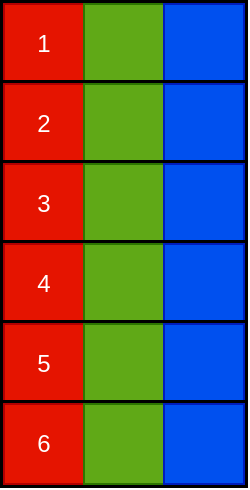 <mxfile version="21.2.1" type="device" pages="3">
  <diagram name="pixels" id="x06BZ69AnIO537M7gJAx">
    <mxGraphModel dx="780" dy="496" grid="1" gridSize="10" guides="1" tooltips="1" connect="1" arrows="1" fold="1" page="1" pageScale="1" pageWidth="827" pageHeight="1169" math="0" shadow="0">
      <root>
        <mxCell id="fnO5ElZvCGnvlZlt09fh-0" />
        <mxCell id="fnO5ElZvCGnvlZlt09fh-1" parent="fnO5ElZvCGnvlZlt09fh-0" />
        <mxCell id="fnO5ElZvCGnvlZlt09fh-2" value="" style="rounded=0;whiteSpace=wrap;html=1;strokeWidth=4;perimeterSpacing=0;" parent="fnO5ElZvCGnvlZlt09fh-1" vertex="1">
          <mxGeometry x="240" y="240" width="120" height="40" as="geometry" />
        </mxCell>
        <mxCell id="fnO5ElZvCGnvlZlt09fh-3" value="1" style="rounded=0;whiteSpace=wrap;html=1;fillColor=#e51400;fontColor=#ffffff;strokeColor=#B20000;" parent="fnO5ElZvCGnvlZlt09fh-1" vertex="1">
          <mxGeometry x="240" y="240" width="40" height="40" as="geometry" />
        </mxCell>
        <mxCell id="fnO5ElZvCGnvlZlt09fh-5" value="" style="rounded=0;whiteSpace=wrap;html=1;fillColor=#60a917;fontColor=#ffffff;strokeColor=#2D7600;" parent="fnO5ElZvCGnvlZlt09fh-1" vertex="1">
          <mxGeometry x="280" y="240" width="40" height="40" as="geometry" />
        </mxCell>
        <mxCell id="fnO5ElZvCGnvlZlt09fh-7" value="" style="rounded=0;whiteSpace=wrap;html=1;fillColor=#0050ef;fontColor=#ffffff;strokeColor=#001DBC;" parent="fnO5ElZvCGnvlZlt09fh-1" vertex="1">
          <mxGeometry x="320" y="240" width="40" height="40" as="geometry" />
        </mxCell>
        <mxCell id="fnO5ElZvCGnvlZlt09fh-9" value="" style="rounded=0;whiteSpace=wrap;html=1;strokeWidth=4;perimeterSpacing=0;" parent="fnO5ElZvCGnvlZlt09fh-1" vertex="1">
          <mxGeometry x="240" y="280" width="120" height="40" as="geometry" />
        </mxCell>
        <mxCell id="fnO5ElZvCGnvlZlt09fh-10" value="2" style="rounded=0;whiteSpace=wrap;html=1;fillColor=#e51400;fontColor=#ffffff;strokeColor=#B20000;" parent="fnO5ElZvCGnvlZlt09fh-1" vertex="1">
          <mxGeometry x="240" y="280" width="40" height="40" as="geometry" />
        </mxCell>
        <mxCell id="fnO5ElZvCGnvlZlt09fh-12" value="" style="rounded=0;whiteSpace=wrap;html=1;fillColor=#60a917;fontColor=#ffffff;strokeColor=#2D7600;" parent="fnO5ElZvCGnvlZlt09fh-1" vertex="1">
          <mxGeometry x="280" y="280" width="40" height="40" as="geometry" />
        </mxCell>
        <mxCell id="fnO5ElZvCGnvlZlt09fh-14" value="" style="rounded=0;whiteSpace=wrap;html=1;fillColor=#0050ef;fontColor=#ffffff;strokeColor=#001DBC;" parent="fnO5ElZvCGnvlZlt09fh-1" vertex="1">
          <mxGeometry x="320" y="280" width="40" height="40" as="geometry" />
        </mxCell>
        <mxCell id="fnO5ElZvCGnvlZlt09fh-16" value="" style="rounded=0;whiteSpace=wrap;html=1;strokeWidth=4;perimeterSpacing=0;" parent="fnO5ElZvCGnvlZlt09fh-1" vertex="1">
          <mxGeometry x="240" y="320" width="120" height="40" as="geometry" />
        </mxCell>
        <mxCell id="fnO5ElZvCGnvlZlt09fh-17" value="3" style="rounded=0;whiteSpace=wrap;html=1;fillColor=#e51400;fontColor=#ffffff;strokeColor=#B20000;" parent="fnO5ElZvCGnvlZlt09fh-1" vertex="1">
          <mxGeometry x="240" y="320" width="40" height="40" as="geometry" />
        </mxCell>
        <mxCell id="fnO5ElZvCGnvlZlt09fh-19" value="" style="rounded=0;whiteSpace=wrap;html=1;fillColor=#60a917;fontColor=#ffffff;strokeColor=#2D7600;" parent="fnO5ElZvCGnvlZlt09fh-1" vertex="1">
          <mxGeometry x="280" y="320" width="40" height="40" as="geometry" />
        </mxCell>
        <mxCell id="fnO5ElZvCGnvlZlt09fh-21" value="" style="rounded=0;whiteSpace=wrap;html=1;fillColor=#0050ef;fontColor=#ffffff;strokeColor=#001DBC;" parent="fnO5ElZvCGnvlZlt09fh-1" vertex="1">
          <mxGeometry x="320" y="320" width="40" height="40" as="geometry" />
        </mxCell>
        <mxCell id="fnO5ElZvCGnvlZlt09fh-23" value="" style="rounded=0;whiteSpace=wrap;html=1;strokeWidth=4;perimeterSpacing=0;" parent="fnO5ElZvCGnvlZlt09fh-1" vertex="1">
          <mxGeometry x="240" y="360" width="120" height="40" as="geometry" />
        </mxCell>
        <mxCell id="fnO5ElZvCGnvlZlt09fh-24" value="4" style="rounded=0;whiteSpace=wrap;html=1;fillColor=#e51400;fontColor=#ffffff;strokeColor=#B20000;" parent="fnO5ElZvCGnvlZlt09fh-1" vertex="1">
          <mxGeometry x="240" y="360" width="40" height="40" as="geometry" />
        </mxCell>
        <mxCell id="fnO5ElZvCGnvlZlt09fh-26" value="" style="rounded=0;whiteSpace=wrap;html=1;fillColor=#60a917;fontColor=#ffffff;strokeColor=#2D7600;" parent="fnO5ElZvCGnvlZlt09fh-1" vertex="1">
          <mxGeometry x="280" y="360" width="40" height="40" as="geometry" />
        </mxCell>
        <mxCell id="fnO5ElZvCGnvlZlt09fh-28" value="" style="rounded=0;whiteSpace=wrap;html=1;fillColor=#0050ef;fontColor=#ffffff;strokeColor=#001DBC;" parent="fnO5ElZvCGnvlZlt09fh-1" vertex="1">
          <mxGeometry x="320" y="360" width="40" height="40" as="geometry" />
        </mxCell>
        <mxCell id="fnO5ElZvCGnvlZlt09fh-30" value="" style="rounded=0;whiteSpace=wrap;html=1;strokeWidth=4;perimeterSpacing=0;" parent="fnO5ElZvCGnvlZlt09fh-1" vertex="1">
          <mxGeometry x="240" y="400" width="120" height="40" as="geometry" />
        </mxCell>
        <mxCell id="fnO5ElZvCGnvlZlt09fh-31" value="5" style="rounded=0;whiteSpace=wrap;html=1;fillColor=#e51400;fontColor=#ffffff;strokeColor=#B20000;" parent="fnO5ElZvCGnvlZlt09fh-1" vertex="1">
          <mxGeometry x="240" y="400" width="40" height="40" as="geometry" />
        </mxCell>
        <mxCell id="fnO5ElZvCGnvlZlt09fh-33" value="" style="rounded=0;whiteSpace=wrap;html=1;fillColor=#60a917;fontColor=#ffffff;strokeColor=#2D7600;" parent="fnO5ElZvCGnvlZlt09fh-1" vertex="1">
          <mxGeometry x="280" y="400" width="40" height="40" as="geometry" />
        </mxCell>
        <mxCell id="fnO5ElZvCGnvlZlt09fh-35" value="" style="rounded=0;whiteSpace=wrap;html=1;fillColor=#0050ef;fontColor=#ffffff;strokeColor=#001DBC;" parent="fnO5ElZvCGnvlZlt09fh-1" vertex="1">
          <mxGeometry x="320" y="400" width="40" height="40" as="geometry" />
        </mxCell>
        <mxCell id="sBM95dpn9P4X4wt-7vl6-0" value="" style="rounded=0;whiteSpace=wrap;html=1;strokeWidth=4;perimeterSpacing=0;" parent="fnO5ElZvCGnvlZlt09fh-1" vertex="1">
          <mxGeometry x="240" y="440" width="120" height="40" as="geometry" />
        </mxCell>
        <mxCell id="sBM95dpn9P4X4wt-7vl6-1" value="6" style="rounded=0;whiteSpace=wrap;html=1;fillColor=#e51400;fontColor=#ffffff;strokeColor=#B20000;" parent="fnO5ElZvCGnvlZlt09fh-1" vertex="1">
          <mxGeometry x="240" y="440" width="40" height="40" as="geometry" />
        </mxCell>
        <mxCell id="sBM95dpn9P4X4wt-7vl6-3" value="" style="rounded=0;whiteSpace=wrap;html=1;fillColor=#60a917;fontColor=#ffffff;strokeColor=#2D7600;" parent="fnO5ElZvCGnvlZlt09fh-1" vertex="1">
          <mxGeometry x="280" y="440" width="40" height="40" as="geometry" />
        </mxCell>
        <mxCell id="sBM95dpn9P4X4wt-7vl6-5" value="" style="rounded=0;whiteSpace=wrap;html=1;fillColor=#0050ef;fontColor=#ffffff;strokeColor=#001DBC;" parent="fnO5ElZvCGnvlZlt09fh-1" vertex="1">
          <mxGeometry x="320" y="440" width="40" height="40" as="geometry" />
        </mxCell>
      </root>
    </mxGraphModel>
  </diagram>
  <diagram name="offset" id="e_KbqvrRuU0hyUjIvGe4">
    <mxGraphModel dx="538" dy="342" grid="1" gridSize="10" guides="1" tooltips="1" connect="1" arrows="1" fold="1" page="1" pageScale="1" pageWidth="827" pageHeight="1169" math="0" shadow="0">
      <root>
        <mxCell id="0" />
        <mxCell id="1" parent="0" />
        <mxCell id="iA2zVwpiQb8LA--zocp--25" value="" style="rounded=0;whiteSpace=wrap;html=1;strokeWidth=4;perimeterSpacing=0;" vertex="1" parent="1">
          <mxGeometry x="250" y="250" width="120" height="40" as="geometry" />
        </mxCell>
        <mxCell id="iA2zVwpiQb8LA--zocp--26" value="1" style="rounded=0;whiteSpace=wrap;html=1;fillColor=#e51400;fontColor=#ffffff;strokeColor=#B20000;" vertex="1" parent="1">
          <mxGeometry x="250" y="250" width="40" height="40" as="geometry" />
        </mxCell>
        <mxCell id="iA2zVwpiQb8LA--zocp--27" value="" style="rounded=0;whiteSpace=wrap;html=1;fillColor=#60a917;fontColor=#ffffff;strokeColor=#2D7600;" vertex="1" parent="1">
          <mxGeometry x="290" y="250" width="40" height="40" as="geometry" />
        </mxCell>
        <mxCell id="iA2zVwpiQb8LA--zocp--28" value="" style="rounded=0;whiteSpace=wrap;html=1;fillColor=#0050ef;fontColor=#ffffff;strokeColor=#001DBC;" vertex="1" parent="1">
          <mxGeometry x="330" y="250" width="40" height="40" as="geometry" />
        </mxCell>
        <mxCell id="iA2zVwpiQb8LA--zocp--29" value="" style="rounded=0;whiteSpace=wrap;html=1;strokeWidth=4;perimeterSpacing=0;" vertex="1" parent="1">
          <mxGeometry x="250" y="290" width="120" height="40" as="geometry" />
        </mxCell>
        <mxCell id="iA2zVwpiQb8LA--zocp--30" value="2" style="rounded=0;whiteSpace=wrap;html=1;fillColor=#e51400;fontColor=#ffffff;strokeColor=#B20000;" vertex="1" parent="1">
          <mxGeometry x="250" y="290" width="40" height="40" as="geometry" />
        </mxCell>
        <mxCell id="iA2zVwpiQb8LA--zocp--31" value="" style="rounded=0;whiteSpace=wrap;html=1;fillColor=#60a917;fontColor=#ffffff;strokeColor=#2D7600;" vertex="1" parent="1">
          <mxGeometry x="290" y="290" width="40" height="40" as="geometry" />
        </mxCell>
        <mxCell id="iA2zVwpiQb8LA--zocp--32" value="" style="rounded=0;whiteSpace=wrap;html=1;fillColor=#0050ef;fontColor=#ffffff;strokeColor=#001DBC;" vertex="1" parent="1">
          <mxGeometry x="330" y="290" width="40" height="40" as="geometry" />
        </mxCell>
        <mxCell id="iA2zVwpiQb8LA--zocp--33" value="" style="rounded=0;whiteSpace=wrap;html=1;strokeWidth=4;perimeterSpacing=0;" vertex="1" parent="1">
          <mxGeometry x="250" y="330" width="120" height="40" as="geometry" />
        </mxCell>
        <mxCell id="iA2zVwpiQb8LA--zocp--34" value="3" style="rounded=0;whiteSpace=wrap;html=1;fillColor=#e51400;fontColor=#ffffff;strokeColor=#B20000;" vertex="1" parent="1">
          <mxGeometry x="250" y="330" width="40" height="40" as="geometry" />
        </mxCell>
        <mxCell id="iA2zVwpiQb8LA--zocp--35" value="" style="rounded=0;whiteSpace=wrap;html=1;fillColor=#60a917;fontColor=#ffffff;strokeColor=#2D7600;" vertex="1" parent="1">
          <mxGeometry x="290" y="330" width="40" height="40" as="geometry" />
        </mxCell>
        <mxCell id="iA2zVwpiQb8LA--zocp--36" value="" style="rounded=0;whiteSpace=wrap;html=1;fillColor=#0050ef;fontColor=#ffffff;strokeColor=#001DBC;" vertex="1" parent="1">
          <mxGeometry x="330" y="330" width="40" height="40" as="geometry" />
        </mxCell>
        <mxCell id="iA2zVwpiQb8LA--zocp--37" value="" style="rounded=0;whiteSpace=wrap;html=1;strokeWidth=4;perimeterSpacing=0;" vertex="1" parent="1">
          <mxGeometry x="250" y="370" width="120" height="40" as="geometry" />
        </mxCell>
        <mxCell id="iA2zVwpiQb8LA--zocp--38" value="4" style="rounded=0;whiteSpace=wrap;html=1;fillColor=#e51400;fontColor=#ffffff;strokeColor=#B20000;" vertex="1" parent="1">
          <mxGeometry x="250" y="370" width="40" height="40" as="geometry" />
        </mxCell>
        <mxCell id="iA2zVwpiQb8LA--zocp--39" value="" style="rounded=0;whiteSpace=wrap;html=1;fillColor=#60a917;fontColor=#ffffff;strokeColor=#2D7600;" vertex="1" parent="1">
          <mxGeometry x="290" y="370" width="40" height="40" as="geometry" />
        </mxCell>
        <mxCell id="iA2zVwpiQb8LA--zocp--40" value="" style="rounded=0;whiteSpace=wrap;html=1;fillColor=#0050ef;fontColor=#ffffff;strokeColor=#001DBC;" vertex="1" parent="1">
          <mxGeometry x="330" y="370" width="40" height="40" as="geometry" />
        </mxCell>
        <mxCell id="iA2zVwpiQb8LA--zocp--41" value="" style="rounded=0;whiteSpace=wrap;html=1;strokeWidth=4;perimeterSpacing=0;" vertex="1" parent="1">
          <mxGeometry x="250" y="410" width="120" height="40" as="geometry" />
        </mxCell>
        <mxCell id="iA2zVwpiQb8LA--zocp--42" value="5" style="rounded=0;whiteSpace=wrap;html=1;fillColor=#e51400;fontColor=#ffffff;strokeColor=#B20000;" vertex="1" parent="1">
          <mxGeometry x="250" y="410" width="40" height="40" as="geometry" />
        </mxCell>
        <mxCell id="iA2zVwpiQb8LA--zocp--43" value="" style="rounded=0;whiteSpace=wrap;html=1;fillColor=#60a917;fontColor=#ffffff;strokeColor=#2D7600;" vertex="1" parent="1">
          <mxGeometry x="290" y="410" width="40" height="40" as="geometry" />
        </mxCell>
        <mxCell id="iA2zVwpiQb8LA--zocp--44" value="" style="rounded=0;whiteSpace=wrap;html=1;fillColor=#0050ef;fontColor=#ffffff;strokeColor=#001DBC;" vertex="1" parent="1">
          <mxGeometry x="330" y="410" width="40" height="40" as="geometry" />
        </mxCell>
        <mxCell id="iA2zVwpiQb8LA--zocp--45" value="" style="rounded=0;whiteSpace=wrap;html=1;strokeWidth=4;perimeterSpacing=0;" vertex="1" parent="1">
          <mxGeometry x="250" y="450" width="120" height="40" as="geometry" />
        </mxCell>
        <mxCell id="iA2zVwpiQb8LA--zocp--46" value="6" style="rounded=0;whiteSpace=wrap;html=1;fillColor=#e51400;fontColor=#ffffff;strokeColor=#B20000;" vertex="1" parent="1">
          <mxGeometry x="250" y="450" width="40" height="40" as="geometry" />
        </mxCell>
        <mxCell id="iA2zVwpiQb8LA--zocp--47" value="" style="rounded=0;whiteSpace=wrap;html=1;fillColor=#60a917;fontColor=#ffffff;strokeColor=#2D7600;" vertex="1" parent="1">
          <mxGeometry x="290" y="450" width="40" height="40" as="geometry" />
        </mxCell>
        <mxCell id="iA2zVwpiQb8LA--zocp--48" value="" style="rounded=0;whiteSpace=wrap;html=1;fillColor=#0050ef;fontColor=#ffffff;strokeColor=#001DBC;" vertex="1" parent="1">
          <mxGeometry x="330" y="450" width="40" height="40" as="geometry" />
        </mxCell>
      </root>
    </mxGraphModel>
  </diagram>
  <diagram name="encode" id="_avsyeta7MO8s-Wis8p9">
    <mxGraphModel dx="538" dy="342" grid="1" gridSize="10" guides="1" tooltips="1" connect="1" arrows="1" fold="1" page="1" pageScale="1" pageWidth="827" pageHeight="1169" math="0" shadow="0">
      <root>
        <mxCell id="BBIbHL7WTQ6qacQHwo1D-0" />
        <mxCell id="BBIbHL7WTQ6qacQHwo1D-1" parent="BBIbHL7WTQ6qacQHwo1D-0" />
        <mxCell id="BBIbHL7WTQ6qacQHwo1D-2" value="" style="rounded=0;whiteSpace=wrap;html=1;strokeWidth=4;perimeterSpacing=0;" vertex="1" parent="BBIbHL7WTQ6qacQHwo1D-1">
          <mxGeometry x="240" y="160" width="240" height="40" as="geometry" />
        </mxCell>
        <mxCell id="BBIbHL7WTQ6qacQHwo1D-3" value="1" style="rounded=0;whiteSpace=wrap;html=1;fillColor=#e51400;fontColor=#ffffff;strokeColor=#B20000;" vertex="1" parent="BBIbHL7WTQ6qacQHwo1D-1">
          <mxGeometry x="240" y="160" width="40" height="40" as="geometry" />
        </mxCell>
        <mxCell id="BBIbHL7WTQ6qacQHwo1D-4" value="" style="rounded=0;whiteSpace=wrap;html=1;fillColor=#e51400;fontColor=#ffffff;strokeColor=#B20000;" vertex="1" parent="BBIbHL7WTQ6qacQHwo1D-1">
          <mxGeometry x="280" y="160" width="40" height="40" as="geometry" />
        </mxCell>
        <mxCell id="BBIbHL7WTQ6qacQHwo1D-5" value="" style="rounded=0;whiteSpace=wrap;html=1;fillColor=#60a917;fontColor=#ffffff;strokeColor=#2D7600;" vertex="1" parent="BBIbHL7WTQ6qacQHwo1D-1">
          <mxGeometry x="320" y="160" width="40" height="40" as="geometry" />
        </mxCell>
        <mxCell id="BBIbHL7WTQ6qacQHwo1D-6" value="" style="rounded=0;whiteSpace=wrap;html=1;fillColor=#60a917;fontColor=#ffffff;strokeColor=#2D7600;" vertex="1" parent="BBIbHL7WTQ6qacQHwo1D-1">
          <mxGeometry x="360" y="160" width="40" height="40" as="geometry" />
        </mxCell>
        <mxCell id="BBIbHL7WTQ6qacQHwo1D-7" value="" style="rounded=0;whiteSpace=wrap;html=1;fillColor=#0050ef;fontColor=#ffffff;strokeColor=#001DBC;" vertex="1" parent="BBIbHL7WTQ6qacQHwo1D-1">
          <mxGeometry x="400" y="160" width="40" height="40" as="geometry" />
        </mxCell>
        <mxCell id="BBIbHL7WTQ6qacQHwo1D-8" value="" style="rounded=0;whiteSpace=wrap;html=1;fillColor=#0050ef;fontColor=#ffffff;strokeColor=#001DBC;" vertex="1" parent="BBIbHL7WTQ6qacQHwo1D-1">
          <mxGeometry x="440" y="160" width="40" height="40" as="geometry" />
        </mxCell>
        <mxCell id="NSiir3A2GUsZpsJYYGo2-1" value="" style="rounded=0;whiteSpace=wrap;html=1;strokeWidth=4;perimeterSpacing=0;" vertex="1" parent="BBIbHL7WTQ6qacQHwo1D-1">
          <mxGeometry x="240" y="200" width="240" height="40" as="geometry" />
        </mxCell>
        <mxCell id="NSiir3A2GUsZpsJYYGo2-2" value="" style="rounded=0;whiteSpace=wrap;html=1;fillColor=#e51400;fontColor=#ffffff;strokeColor=#B20000;" vertex="1" parent="BBIbHL7WTQ6qacQHwo1D-1">
          <mxGeometry x="240" y="200" width="40" height="40" as="geometry" />
        </mxCell>
        <mxCell id="NSiir3A2GUsZpsJYYGo2-3" value="" style="rounded=0;whiteSpace=wrap;html=1;fillColor=#e51400;fontColor=#ffffff;strokeColor=#B20000;" vertex="1" parent="BBIbHL7WTQ6qacQHwo1D-1">
          <mxGeometry x="280" y="200" width="40" height="40" as="geometry" />
        </mxCell>
        <mxCell id="NSiir3A2GUsZpsJYYGo2-4" value="" style="rounded=0;whiteSpace=wrap;html=1;fillColor=#60a917;fontColor=#ffffff;strokeColor=#2D7600;" vertex="1" parent="BBIbHL7WTQ6qacQHwo1D-1">
          <mxGeometry x="320" y="200" width="40" height="40" as="geometry" />
        </mxCell>
        <mxCell id="NSiir3A2GUsZpsJYYGo2-5" value="" style="rounded=0;whiteSpace=wrap;html=1;fillColor=#60a917;fontColor=#ffffff;strokeColor=#2D7600;" vertex="1" parent="BBIbHL7WTQ6qacQHwo1D-1">
          <mxGeometry x="360" y="200" width="40" height="40" as="geometry" />
        </mxCell>
        <mxCell id="NSiir3A2GUsZpsJYYGo2-6" value="" style="rounded=0;whiteSpace=wrap;html=1;fillColor=#0050ef;fontColor=#ffffff;strokeColor=#001DBC;" vertex="1" parent="BBIbHL7WTQ6qacQHwo1D-1">
          <mxGeometry x="400" y="200" width="40" height="40" as="geometry" />
        </mxCell>
        <mxCell id="NSiir3A2GUsZpsJYYGo2-7" value="" style="rounded=0;whiteSpace=wrap;html=1;fillColor=#0050ef;fontColor=#ffffff;strokeColor=#001DBC;" vertex="1" parent="BBIbHL7WTQ6qacQHwo1D-1">
          <mxGeometry x="440" y="200" width="40" height="40" as="geometry" />
        </mxCell>
        <mxCell id="BBIbHL7WTQ6qacQHwo1D-16" value="" style="rounded=0;whiteSpace=wrap;html=1;strokeWidth=4;perimeterSpacing=0;" vertex="1" parent="BBIbHL7WTQ6qacQHwo1D-1">
          <mxGeometry x="240" y="240" width="240" height="40" as="geometry" />
        </mxCell>
        <mxCell id="BBIbHL7WTQ6qacQHwo1D-20" value="" style="rounded=0;whiteSpace=wrap;html=1;fillColor=#60a917;fontColor=#ffffff;strokeColor=#2D7600;fillStyle=auto;" vertex="1" parent="BBIbHL7WTQ6qacQHwo1D-1">
          <mxGeometry x="360" y="240" width="40" height="40" as="geometry" />
        </mxCell>
        <mxCell id="BBIbHL7WTQ6qacQHwo1D-24" value="" style="rounded=0;whiteSpace=wrap;html=1;fillColor=#e51400;fontColor=#ffffff;strokeColor=#B20000;" vertex="1" parent="BBIbHL7WTQ6qacQHwo1D-1">
          <mxGeometry x="240" y="240" width="40" height="40" as="geometry" />
        </mxCell>
        <mxCell id="BBIbHL7WTQ6qacQHwo1D-25" value="" style="rounded=0;whiteSpace=wrap;html=1;fillColor=#e51400;fontColor=#ffffff;strokeColor=#B20000;" vertex="1" parent="BBIbHL7WTQ6qacQHwo1D-1">
          <mxGeometry x="280" y="240" width="40" height="40" as="geometry" />
        </mxCell>
        <mxCell id="BBIbHL7WTQ6qacQHwo1D-14" value="2" style="rounded=0;whiteSpace=wrap;html=1;fillColor=#0050ef;fontColor=#000000;strokeColor=#001DBC;fillStyle=dashed;fontStyle=1;fontSize=16;" vertex="1" parent="BBIbHL7WTQ6qacQHwo1D-1">
          <mxGeometry x="400" y="240" width="40" height="40" as="geometry" />
        </mxCell>
        <mxCell id="BBIbHL7WTQ6qacQHwo1D-15" value="" style="rounded=0;whiteSpace=wrap;html=1;fillColor=#0050ef;fontColor=#ffffff;strokeColor=#001DBC;fillStyle=dots;" vertex="1" parent="BBIbHL7WTQ6qacQHwo1D-1">
          <mxGeometry x="440" y="240" width="40" height="40" as="geometry" />
        </mxCell>
        <mxCell id="BBIbHL7WTQ6qacQHwo1D-12" value="" style="rounded=0;whiteSpace=wrap;html=1;fillColor=#60a917;fontColor=#FFFFFF;strokeColor=#2D7600;fillStyle=auto;fontStyle=0;fontSize=12;" vertex="1" parent="BBIbHL7WTQ6qacQHwo1D-1">
          <mxGeometry x="320" y="240" width="40" height="40" as="geometry" />
        </mxCell>
        <mxCell id="NSiir3A2GUsZpsJYYGo2-8" value="" style="rounded=0;whiteSpace=wrap;html=1;strokeWidth=4;perimeterSpacing=0;" vertex="1" parent="BBIbHL7WTQ6qacQHwo1D-1">
          <mxGeometry x="240" y="280" width="240" height="40" as="geometry" />
        </mxCell>
        <mxCell id="NSiir3A2GUsZpsJYYGo2-9" value="" style="rounded=0;whiteSpace=wrap;html=1;fillColor=#e51400;fontColor=#ffffff;strokeColor=#B20000;fillStyle=dashed;" vertex="1" parent="BBIbHL7WTQ6qacQHwo1D-1">
          <mxGeometry x="240" y="280" width="40" height="40" as="geometry" />
        </mxCell>
        <mxCell id="NSiir3A2GUsZpsJYYGo2-10" value="" style="rounded=0;whiteSpace=wrap;html=1;fillColor=#e51400;fontColor=#ffffff;strokeColor=#B20000;fillStyle=dots;" vertex="1" parent="BBIbHL7WTQ6qacQHwo1D-1">
          <mxGeometry x="280" y="280" width="40" height="40" as="geometry" />
        </mxCell>
        <mxCell id="NSiir3A2GUsZpsJYYGo2-11" value="" style="rounded=0;whiteSpace=wrap;html=1;fillColor=#60a917;fontColor=#ffffff;strokeColor=#2D7600;fillStyle=dashed;" vertex="1" parent="BBIbHL7WTQ6qacQHwo1D-1">
          <mxGeometry x="320" y="280" width="40" height="40" as="geometry" />
        </mxCell>
        <mxCell id="NSiir3A2GUsZpsJYYGo2-12" value="" style="rounded=0;whiteSpace=wrap;html=1;fillColor=#60a917;fontColor=#ffffff;strokeColor=#2D7600;fillStyle=dots;" vertex="1" parent="BBIbHL7WTQ6qacQHwo1D-1">
          <mxGeometry x="360" y="280" width="40" height="40" as="geometry" />
        </mxCell>
        <mxCell id="NSiir3A2GUsZpsJYYGo2-13" value="" style="rounded=0;whiteSpace=wrap;html=1;fillColor=#0050ef;fontColor=#ffffff;strokeColor=#001DBC;fillStyle=dashed;" vertex="1" parent="BBIbHL7WTQ6qacQHwo1D-1">
          <mxGeometry x="400" y="280" width="40" height="40" as="geometry" />
        </mxCell>
        <mxCell id="NSiir3A2GUsZpsJYYGo2-14" value="" style="rounded=0;whiteSpace=wrap;html=1;fillColor=#0050ef;fontColor=#ffffff;strokeColor=#001DBC;fillStyle=dots;" vertex="1" parent="BBIbHL7WTQ6qacQHwo1D-1">
          <mxGeometry x="440" y="280" width="40" height="40" as="geometry" />
        </mxCell>
        <mxCell id="NSiir3A2GUsZpsJYYGo2-15" value="" style="rounded=0;whiteSpace=wrap;html=1;strokeWidth=4;perimeterSpacing=0;" vertex="1" parent="BBIbHL7WTQ6qacQHwo1D-1">
          <mxGeometry x="240" y="320" width="240" height="40" as="geometry" />
        </mxCell>
        <mxCell id="NSiir3A2GUsZpsJYYGo2-16" value="" style="rounded=0;whiteSpace=wrap;html=1;fillColor=#e51400;fontColor=#ffffff;strokeColor=#B20000;fillStyle=dashed;" vertex="1" parent="BBIbHL7WTQ6qacQHwo1D-1">
          <mxGeometry x="240" y="320" width="40" height="40" as="geometry" />
        </mxCell>
        <mxCell id="NSiir3A2GUsZpsJYYGo2-17" value="" style="rounded=0;whiteSpace=wrap;html=1;fillColor=#e51400;fontColor=#ffffff;strokeColor=#B20000;fillStyle=dots;" vertex="1" parent="BBIbHL7WTQ6qacQHwo1D-1">
          <mxGeometry x="280" y="320" width="40" height="40" as="geometry" />
        </mxCell>
        <mxCell id="NSiir3A2GUsZpsJYYGo2-18" value="" style="rounded=0;whiteSpace=wrap;html=1;fillColor=#60a917;fontColor=#ffffff;strokeColor=#2D7600;fillStyle=dashed;" vertex="1" parent="BBIbHL7WTQ6qacQHwo1D-1">
          <mxGeometry x="320" y="320" width="40" height="40" as="geometry" />
        </mxCell>
        <mxCell id="NSiir3A2GUsZpsJYYGo2-19" value="" style="rounded=0;whiteSpace=wrap;html=1;fillColor=#60a917;fontColor=#ffffff;strokeColor=#2D7600;fillStyle=dots;" vertex="1" parent="BBIbHL7WTQ6qacQHwo1D-1">
          <mxGeometry x="360" y="320" width="40" height="40" as="geometry" />
        </mxCell>
        <mxCell id="NSiir3A2GUsZpsJYYGo2-20" value="" style="rounded=0;whiteSpace=wrap;html=1;fillColor=#0050ef;fontColor=#ffffff;strokeColor=#001DBC;fillStyle=dashed;" vertex="1" parent="BBIbHL7WTQ6qacQHwo1D-1">
          <mxGeometry x="400" y="320" width="40" height="40" as="geometry" />
        </mxCell>
        <mxCell id="NSiir3A2GUsZpsJYYGo2-21" value="" style="rounded=0;whiteSpace=wrap;html=1;fillColor=#0050ef;fontColor=#ffffff;strokeColor=#001DBC;fillStyle=dots;" vertex="1" parent="BBIbHL7WTQ6qacQHwo1D-1">
          <mxGeometry x="440" y="320" width="40" height="40" as="geometry" />
        </mxCell>
        <mxCell id="NSiir3A2GUsZpsJYYGo2-22" value="" style="rounded=0;whiteSpace=wrap;html=1;strokeWidth=4;perimeterSpacing=0;" vertex="1" parent="BBIbHL7WTQ6qacQHwo1D-1">
          <mxGeometry x="240" y="360" width="240" height="40" as="geometry" />
        </mxCell>
        <mxCell id="NSiir3A2GUsZpsJYYGo2-23" value="" style="rounded=0;whiteSpace=wrap;html=1;fillColor=#e51400;fontColor=#ffffff;strokeColor=#B20000;fillStyle=dashed;" vertex="1" parent="BBIbHL7WTQ6qacQHwo1D-1">
          <mxGeometry x="240" y="360" width="40" height="40" as="geometry" />
        </mxCell>
        <mxCell id="NSiir3A2GUsZpsJYYGo2-24" value="" style="rounded=0;whiteSpace=wrap;html=1;fillColor=#e51400;fontColor=#ffffff;strokeColor=#B20000;fillStyle=dots;" vertex="1" parent="BBIbHL7WTQ6qacQHwo1D-1">
          <mxGeometry x="280" y="360" width="40" height="40" as="geometry" />
        </mxCell>
        <mxCell id="NSiir3A2GUsZpsJYYGo2-25" value="3" style="rounded=0;whiteSpace=wrap;html=1;fillColor=#60a917;fontColor=#ffffff;strokeColor=#2D7600;fillStyle=auto;" vertex="1" parent="BBIbHL7WTQ6qacQHwo1D-1">
          <mxGeometry x="320" y="360" width="40" height="40" as="geometry" />
        </mxCell>
        <mxCell id="NSiir3A2GUsZpsJYYGo2-26" value="" style="rounded=0;whiteSpace=wrap;html=1;fillColor=#60a917;fontColor=#ffffff;strokeColor=#2D7600;fillStyle=auto;" vertex="1" parent="BBIbHL7WTQ6qacQHwo1D-1">
          <mxGeometry x="360" y="360" width="40" height="40" as="geometry" />
        </mxCell>
        <mxCell id="NSiir3A2GUsZpsJYYGo2-27" value="" style="rounded=0;whiteSpace=wrap;html=1;fillColor=#0050ef;fontColor=#ffffff;strokeColor=#001DBC;fillStyle=auto;" vertex="1" parent="BBIbHL7WTQ6qacQHwo1D-1">
          <mxGeometry x="400" y="360" width="40" height="40" as="geometry" />
        </mxCell>
        <mxCell id="NSiir3A2GUsZpsJYYGo2-28" value="..." style="rounded=0;whiteSpace=wrap;html=1;fillColor=#0050ef;fontColor=#ffffff;strokeColor=#001DBC;fillStyle=auto;" vertex="1" parent="BBIbHL7WTQ6qacQHwo1D-1">
          <mxGeometry x="440" y="360" width="40" height="40" as="geometry" />
        </mxCell>
      </root>
    </mxGraphModel>
  </diagram>
</mxfile>

